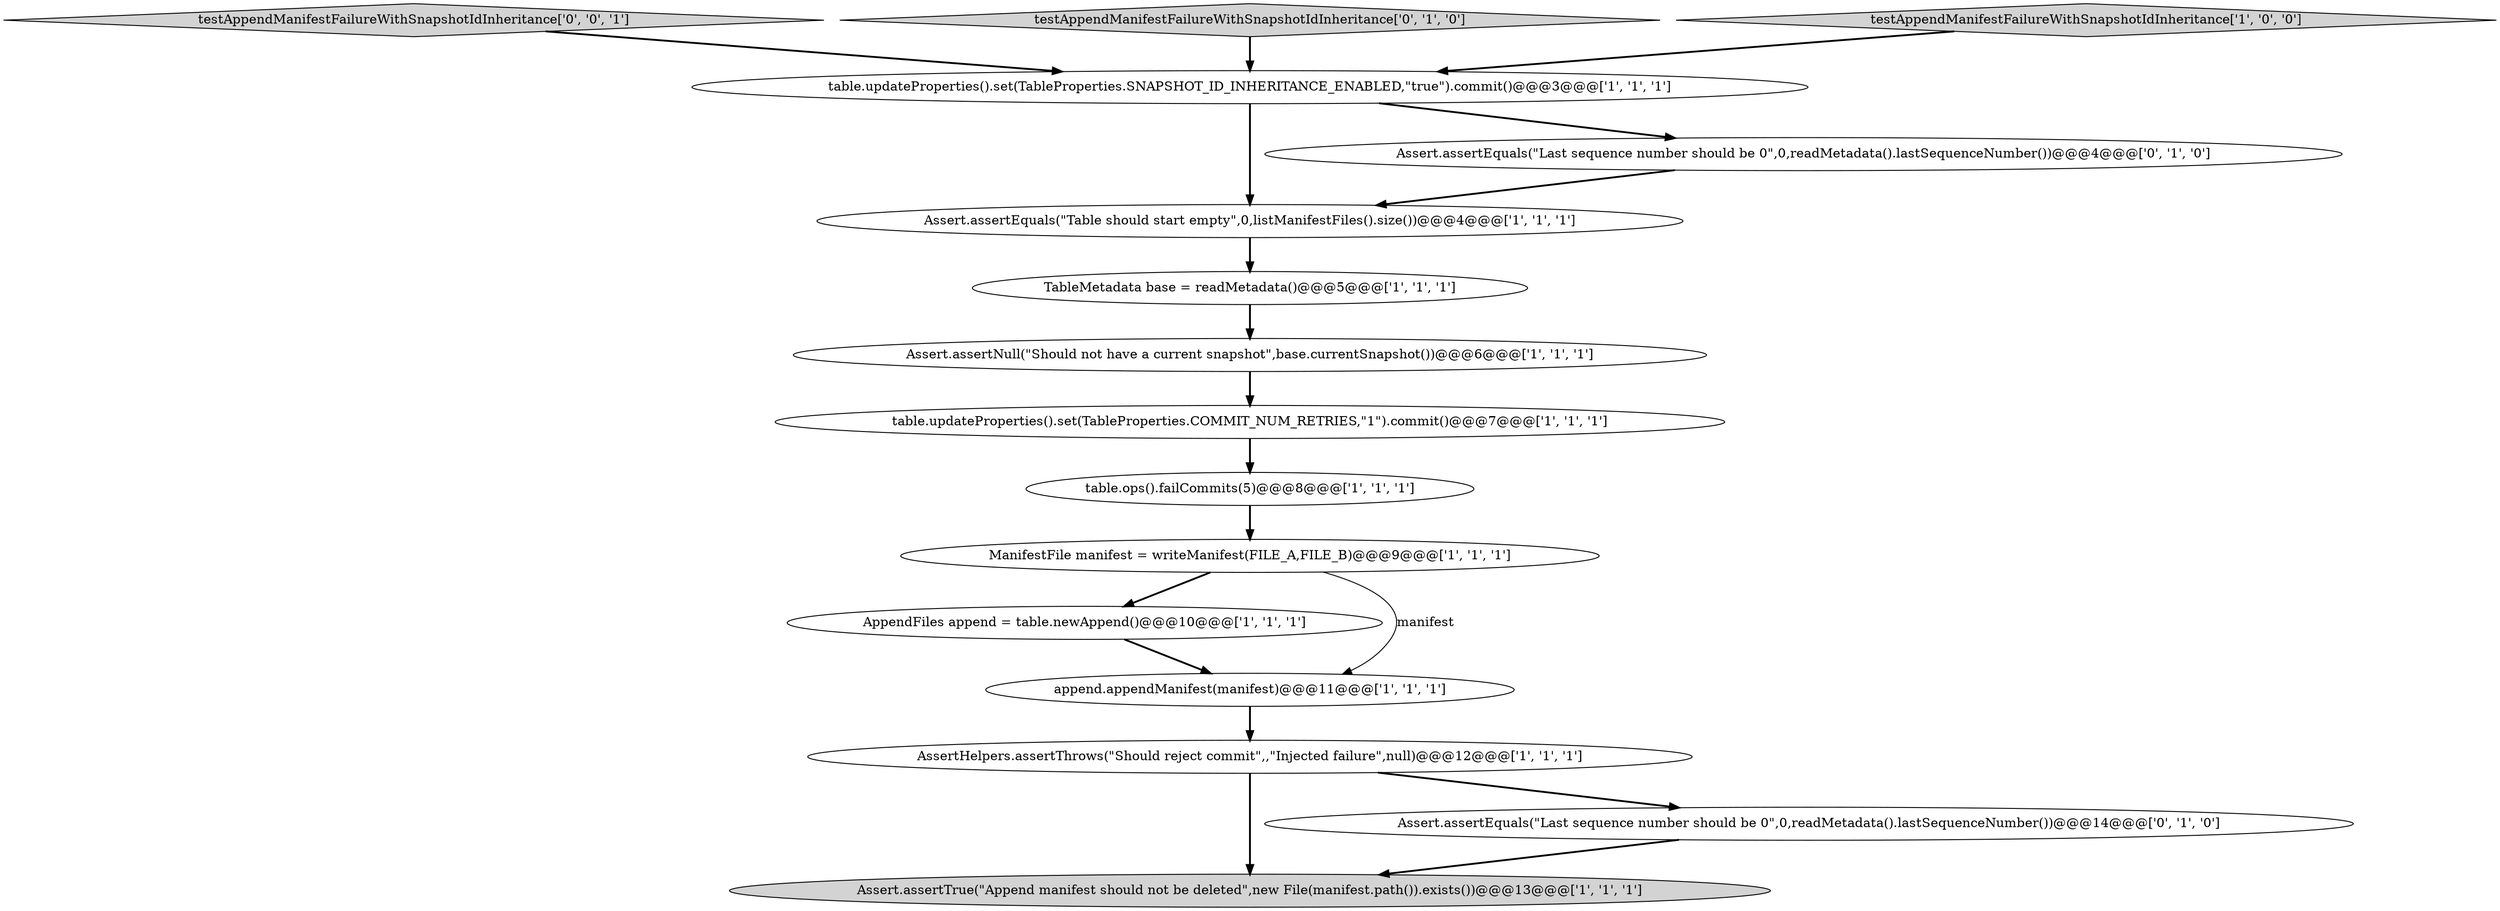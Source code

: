 digraph {
0 [style = filled, label = "TableMetadata base = readMetadata()@@@5@@@['1', '1', '1']", fillcolor = white, shape = ellipse image = "AAA0AAABBB1BBB"];
11 [style = filled, label = "AppendFiles append = table.newAppend()@@@10@@@['1', '1', '1']", fillcolor = white, shape = ellipse image = "AAA0AAABBB1BBB"];
2 [style = filled, label = "ManifestFile manifest = writeManifest(FILE_A,FILE_B)@@@9@@@['1', '1', '1']", fillcolor = white, shape = ellipse image = "AAA0AAABBB1BBB"];
1 [style = filled, label = "append.appendManifest(manifest)@@@11@@@['1', '1', '1']", fillcolor = white, shape = ellipse image = "AAA0AAABBB1BBB"];
5 [style = filled, label = "Assert.assertTrue(\"Append manifest should not be deleted\",new File(manifest.path()).exists())@@@13@@@['1', '1', '1']", fillcolor = lightgray, shape = ellipse image = "AAA0AAABBB1BBB"];
8 [style = filled, label = "Assert.assertEquals(\"Table should start empty\",0,listManifestFiles().size())@@@4@@@['1', '1', '1']", fillcolor = white, shape = ellipse image = "AAA0AAABBB1BBB"];
10 [style = filled, label = "table.updateProperties().set(TableProperties.SNAPSHOT_ID_INHERITANCE_ENABLED,\"true\").commit()@@@3@@@['1', '1', '1']", fillcolor = white, shape = ellipse image = "AAA0AAABBB1BBB"];
3 [style = filled, label = "table.ops().failCommits(5)@@@8@@@['1', '1', '1']", fillcolor = white, shape = ellipse image = "AAA0AAABBB1BBB"];
6 [style = filled, label = "AssertHelpers.assertThrows(\"Should reject commit\",,\"Injected failure\",null)@@@12@@@['1', '1', '1']", fillcolor = white, shape = ellipse image = "AAA0AAABBB1BBB"];
13 [style = filled, label = "Assert.assertEquals(\"Last sequence number should be 0\",0,readMetadata().lastSequenceNumber())@@@4@@@['0', '1', '0']", fillcolor = white, shape = ellipse image = "AAA1AAABBB2BBB"];
15 [style = filled, label = "testAppendManifestFailureWithSnapshotIdInheritance['0', '0', '1']", fillcolor = lightgray, shape = diamond image = "AAA0AAABBB3BBB"];
4 [style = filled, label = "Assert.assertNull(\"Should not have a current snapshot\",base.currentSnapshot())@@@6@@@['1', '1', '1']", fillcolor = white, shape = ellipse image = "AAA0AAABBB1BBB"];
12 [style = filled, label = "testAppendManifestFailureWithSnapshotIdInheritance['0', '1', '0']", fillcolor = lightgray, shape = diamond image = "AAA0AAABBB2BBB"];
14 [style = filled, label = "Assert.assertEquals(\"Last sequence number should be 0\",0,readMetadata().lastSequenceNumber())@@@14@@@['0', '1', '0']", fillcolor = white, shape = ellipse image = "AAA1AAABBB2BBB"];
7 [style = filled, label = "table.updateProperties().set(TableProperties.COMMIT_NUM_RETRIES,\"1\").commit()@@@7@@@['1', '1', '1']", fillcolor = white, shape = ellipse image = "AAA0AAABBB1BBB"];
9 [style = filled, label = "testAppendManifestFailureWithSnapshotIdInheritance['1', '0', '0']", fillcolor = lightgray, shape = diamond image = "AAA0AAABBB1BBB"];
14->5 [style = bold, label=""];
12->10 [style = bold, label=""];
10->8 [style = bold, label=""];
6->14 [style = bold, label=""];
13->8 [style = bold, label=""];
11->1 [style = bold, label=""];
4->7 [style = bold, label=""];
0->4 [style = bold, label=""];
10->13 [style = bold, label=""];
2->1 [style = solid, label="manifest"];
1->6 [style = bold, label=""];
15->10 [style = bold, label=""];
8->0 [style = bold, label=""];
3->2 [style = bold, label=""];
6->5 [style = bold, label=""];
2->11 [style = bold, label=""];
9->10 [style = bold, label=""];
7->3 [style = bold, label=""];
}
